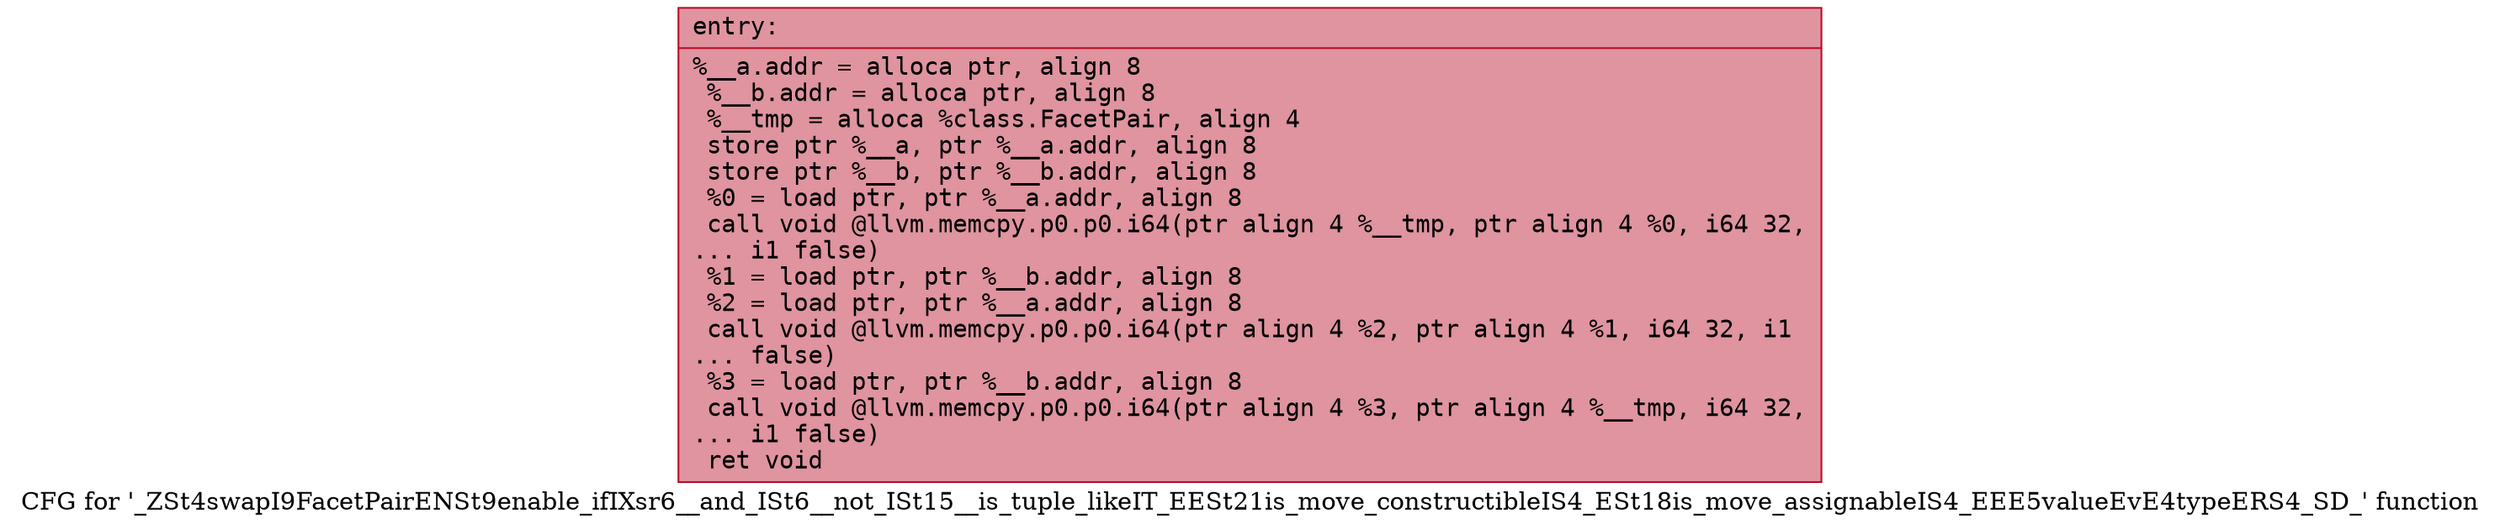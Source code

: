 digraph "CFG for '_ZSt4swapI9FacetPairENSt9enable_ifIXsr6__and_ISt6__not_ISt15__is_tuple_likeIT_EESt21is_move_constructibleIS4_ESt18is_move_assignableIS4_EEE5valueEvE4typeERS4_SD_' function" {
	label="CFG for '_ZSt4swapI9FacetPairENSt9enable_ifIXsr6__and_ISt6__not_ISt15__is_tuple_likeIT_EESt21is_move_constructibleIS4_ESt18is_move_assignableIS4_EEE5valueEvE4typeERS4_SD_' function";

	Node0x5606e010d9a0 [shape=record,color="#b70d28ff", style=filled, fillcolor="#b70d2870" fontname="Courier",label="{entry:\l|  %__a.addr = alloca ptr, align 8\l  %__b.addr = alloca ptr, align 8\l  %__tmp = alloca %class.FacetPair, align 4\l  store ptr %__a, ptr %__a.addr, align 8\l  store ptr %__b, ptr %__b.addr, align 8\l  %0 = load ptr, ptr %__a.addr, align 8\l  call void @llvm.memcpy.p0.p0.i64(ptr align 4 %__tmp, ptr align 4 %0, i64 32,\l... i1 false)\l  %1 = load ptr, ptr %__b.addr, align 8\l  %2 = load ptr, ptr %__a.addr, align 8\l  call void @llvm.memcpy.p0.p0.i64(ptr align 4 %2, ptr align 4 %1, i64 32, i1\l... false)\l  %3 = load ptr, ptr %__b.addr, align 8\l  call void @llvm.memcpy.p0.p0.i64(ptr align 4 %3, ptr align 4 %__tmp, i64 32,\l... i1 false)\l  ret void\l}"];
}
